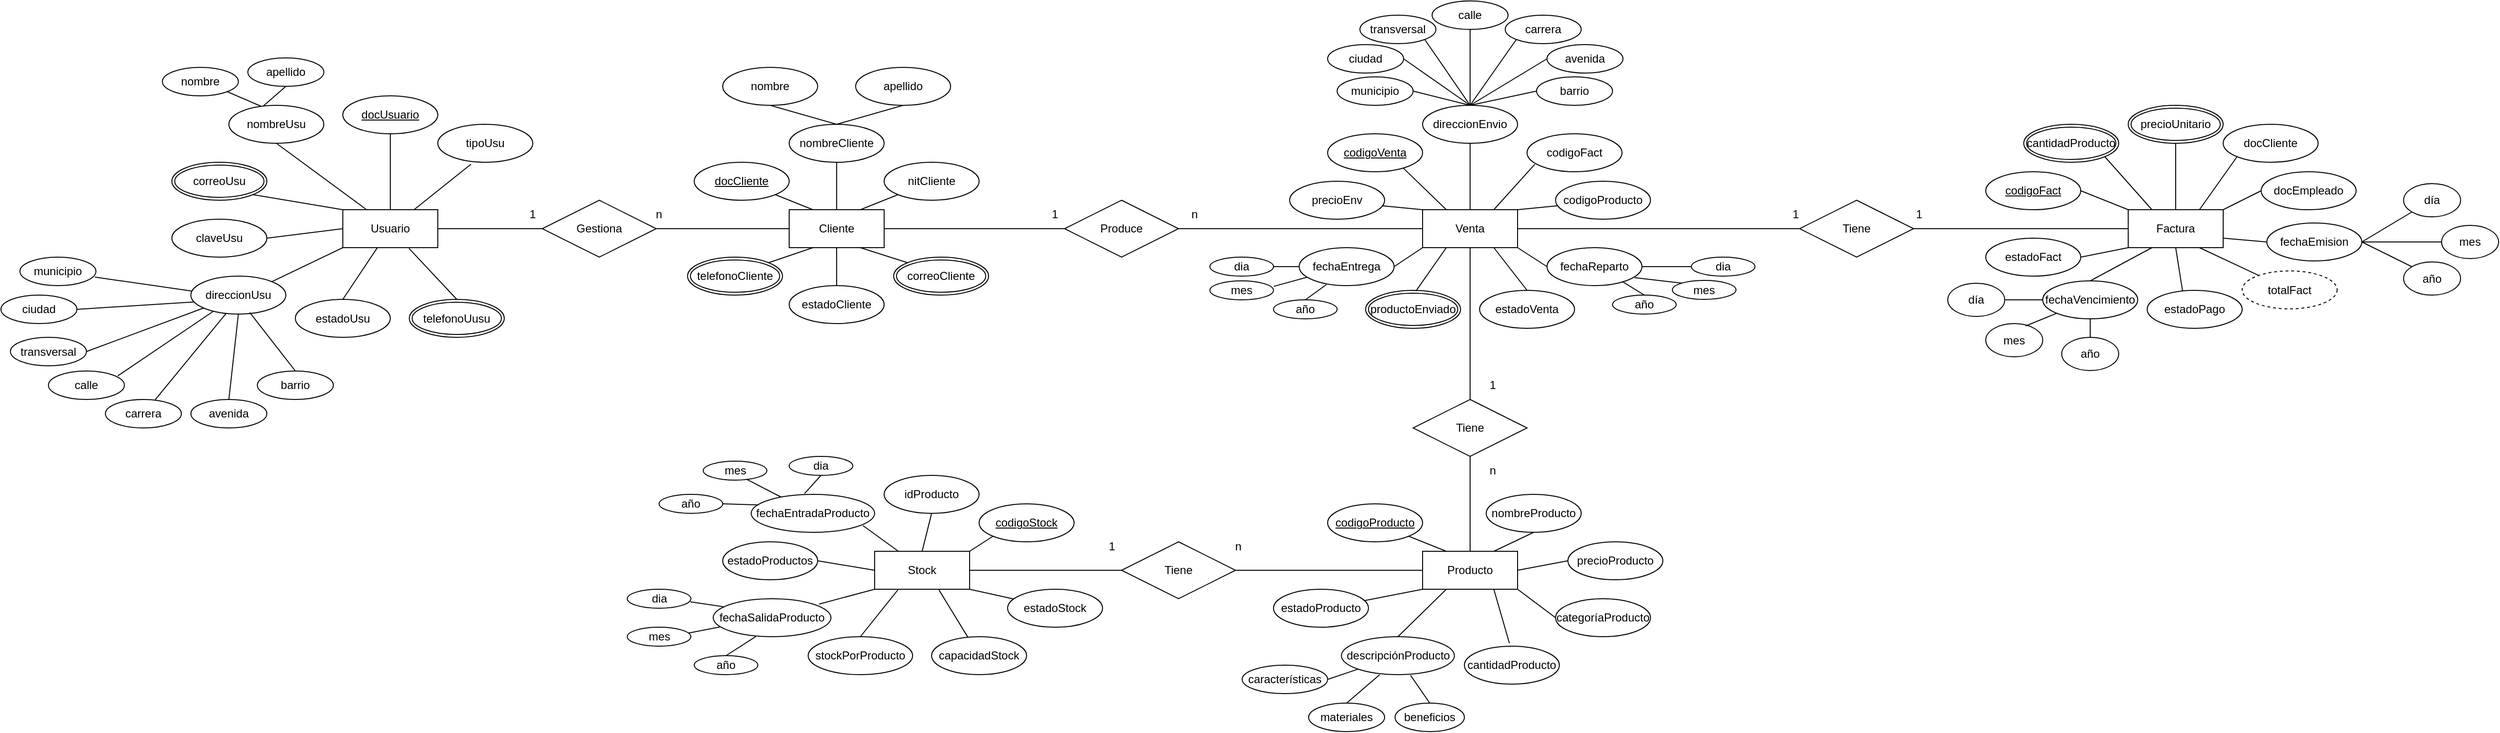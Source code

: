 <mxfile version="26.0.16">
  <diagram name="Página-1" id="yv7kR0RsbfXLY-fLeRmL">
    <mxGraphModel dx="4347" dy="1704" grid="1" gridSize="10" guides="1" tooltips="1" connect="1" arrows="1" fold="1" page="1" pageScale="1" pageWidth="827" pageHeight="1169" math="0" shadow="0">
      <root>
        <mxCell id="0" />
        <mxCell id="1" parent="0" />
        <mxCell id="9SuIKB5bnRrpBhtEHLMQ-1" value="Usuario" style="whiteSpace=wrap;html=1;align=center;" vertex="1" parent="1">
          <mxGeometry x="-1" y="440" width="100" height="40" as="geometry" />
        </mxCell>
        <mxCell id="9SuIKB5bnRrpBhtEHLMQ-2" value="Cliente" style="whiteSpace=wrap;html=1;align=center;" vertex="1" parent="1">
          <mxGeometry x="469" y="440" width="100" height="40" as="geometry" />
        </mxCell>
        <mxCell id="9SuIKB5bnRrpBhtEHLMQ-3" value="Venta" style="whiteSpace=wrap;html=1;align=center;" vertex="1" parent="1">
          <mxGeometry x="1136" y="440" width="100" height="40" as="geometry" />
        </mxCell>
        <mxCell id="9SuIKB5bnRrpBhtEHLMQ-4" value="Factura" style="whiteSpace=wrap;html=1;align=center;" vertex="1" parent="1">
          <mxGeometry x="1879" y="440" width="100" height="40" as="geometry" />
        </mxCell>
        <mxCell id="9SuIKB5bnRrpBhtEHLMQ-5" value="Producto" style="whiteSpace=wrap;html=1;align=center;" vertex="1" parent="1">
          <mxGeometry x="1136" y="800" width="100" height="40" as="geometry" />
        </mxCell>
        <mxCell id="9SuIKB5bnRrpBhtEHLMQ-6" value="Stock" style="whiteSpace=wrap;html=1;align=center;" vertex="1" parent="1">
          <mxGeometry x="559" y="800" width="100" height="40" as="geometry" />
        </mxCell>
        <mxCell id="9SuIKB5bnRrpBhtEHLMQ-7" value="" style="endArrow=none;html=1;rounded=0;exitX=1;exitY=0.5;exitDx=0;exitDy=0;entryX=0;entryY=0.5;entryDx=0;entryDy=0;" edge="1" parent="1" source="9SuIKB5bnRrpBhtEHLMQ-14" target="9SuIKB5bnRrpBhtEHLMQ-3">
          <mxGeometry relative="1" as="geometry">
            <mxPoint x="946" y="455" as="sourcePoint" />
            <mxPoint x="1006" y="425" as="targetPoint" />
          </mxGeometry>
        </mxCell>
        <mxCell id="9SuIKB5bnRrpBhtEHLMQ-8" value="" style="endArrow=none;html=1;rounded=0;exitX=1;exitY=0.5;exitDx=0;exitDy=0;entryX=0;entryY=0.5;entryDx=0;entryDy=0;" edge="1" parent="1" source="9SuIKB5bnRrpBhtEHLMQ-13" target="9SuIKB5bnRrpBhtEHLMQ-2">
          <mxGeometry relative="1" as="geometry">
            <mxPoint x="349" y="460" as="sourcePoint" />
            <mxPoint x="509" y="460" as="targetPoint" />
          </mxGeometry>
        </mxCell>
        <mxCell id="9SuIKB5bnRrpBhtEHLMQ-9" value="" style="endArrow=none;html=1;rounded=0;exitX=1;exitY=0.5;exitDx=0;exitDy=0;entryX=0;entryY=0.5;entryDx=0;entryDy=0;" edge="1" parent="1" source="9SuIKB5bnRrpBhtEHLMQ-16" target="9SuIKB5bnRrpBhtEHLMQ-4">
          <mxGeometry relative="1" as="geometry">
            <mxPoint x="1329" y="470" as="sourcePoint" />
            <mxPoint x="1609" y="470" as="targetPoint" />
          </mxGeometry>
        </mxCell>
        <mxCell id="9SuIKB5bnRrpBhtEHLMQ-11" value="" style="endArrow=none;html=1;rounded=0;exitX=1;exitY=0.5;exitDx=0;exitDy=0;entryX=0;entryY=0.5;entryDx=0;entryDy=0;" edge="1" parent="1" source="9SuIKB5bnRrpBhtEHLMQ-20" target="9SuIKB5bnRrpBhtEHLMQ-5">
          <mxGeometry relative="1" as="geometry">
            <mxPoint x="1049" y="490" as="sourcePoint" />
            <mxPoint x="1049" y="680" as="targetPoint" />
          </mxGeometry>
        </mxCell>
        <mxCell id="9SuIKB5bnRrpBhtEHLMQ-12" value="" style="endArrow=none;html=1;rounded=0;exitX=1;exitY=0.5;exitDx=0;exitDy=0;entryX=1;entryY=1;entryDx=0;entryDy=0;" edge="1" parent="1" source="9SuIKB5bnRrpBhtEHLMQ-1" target="9SuIKB5bnRrpBhtEHLMQ-100">
          <mxGeometry relative="1" as="geometry">
            <mxPoint x="39" y="460" as="sourcePoint" />
            <mxPoint x="209" y="460" as="targetPoint" />
          </mxGeometry>
        </mxCell>
        <mxCell id="9SuIKB5bnRrpBhtEHLMQ-13" value="Gestiona" style="shape=rhombus;perimeter=rhombusPerimeter;whiteSpace=wrap;html=1;align=center;" vertex="1" parent="1">
          <mxGeometry x="209" y="430" width="120" height="60" as="geometry" />
        </mxCell>
        <mxCell id="9SuIKB5bnRrpBhtEHLMQ-15" value="" style="endArrow=none;html=1;rounded=0;exitX=1;exitY=0.5;exitDx=0;exitDy=0;entryX=0;entryY=0.5;entryDx=0;entryDy=0;" edge="1" parent="1" source="9SuIKB5bnRrpBhtEHLMQ-2" target="9SuIKB5bnRrpBhtEHLMQ-14">
          <mxGeometry relative="1" as="geometry">
            <mxPoint x="569" y="460" as="sourcePoint" />
            <mxPoint x="639" y="460" as="targetPoint" />
          </mxGeometry>
        </mxCell>
        <mxCell id="9SuIKB5bnRrpBhtEHLMQ-14" value="Produce" style="shape=rhombus;perimeter=rhombusPerimeter;whiteSpace=wrap;html=1;align=center;" vertex="1" parent="1">
          <mxGeometry x="759" y="430" width="120" height="60" as="geometry" />
        </mxCell>
        <mxCell id="9SuIKB5bnRrpBhtEHLMQ-17" value="" style="endArrow=none;html=1;rounded=0;exitX=1;exitY=0.5;exitDx=0;exitDy=0;" edge="1" parent="1" source="9SuIKB5bnRrpBhtEHLMQ-3" target="9SuIKB5bnRrpBhtEHLMQ-16">
          <mxGeometry relative="1" as="geometry">
            <mxPoint x="1280" y="460" as="sourcePoint" />
            <mxPoint x="1426" y="460" as="targetPoint" />
          </mxGeometry>
        </mxCell>
        <mxCell id="9SuIKB5bnRrpBhtEHLMQ-16" value="Tiene" style="shape=rhombus;perimeter=rhombusPerimeter;whiteSpace=wrap;html=1;align=center;" vertex="1" parent="1">
          <mxGeometry x="1533" y="430" width="120" height="60" as="geometry" />
        </mxCell>
        <mxCell id="9SuIKB5bnRrpBhtEHLMQ-21" value="telefonoUusu" style="ellipse;shape=doubleEllipse;margin=3;whiteSpace=wrap;html=1;align=center;" vertex="1" parent="1">
          <mxGeometry x="69" y="534.5" width="100" height="40" as="geometry" />
        </mxCell>
        <mxCell id="9SuIKB5bnRrpBhtEHLMQ-22" value="estadoUsu" style="ellipse;whiteSpace=wrap;html=1;align=center;" vertex="1" parent="1">
          <mxGeometry x="-51" y="534.5" width="100" height="40" as="geometry" />
        </mxCell>
        <mxCell id="9SuIKB5bnRrpBhtEHLMQ-23" value="docUsuario" style="ellipse;whiteSpace=wrap;html=1;align=center;fontStyle=4;" vertex="1" parent="1">
          <mxGeometry x="-1" y="320" width="100" height="40" as="geometry" />
        </mxCell>
        <mxCell id="9SuIKB5bnRrpBhtEHLMQ-24" value="claveUsu" style="ellipse;whiteSpace=wrap;html=1;align=center;" vertex="1" parent="1">
          <mxGeometry x="-181" y="450" width="100" height="40" as="geometry" />
        </mxCell>
        <mxCell id="9SuIKB5bnRrpBhtEHLMQ-25" value="correoUsu" style="ellipse;shape=doubleEllipse;margin=3;whiteSpace=wrap;html=1;align=center;" vertex="1" parent="1">
          <mxGeometry x="-181" y="390" width="100" height="40" as="geometry" />
        </mxCell>
        <mxCell id="9SuIKB5bnRrpBhtEHLMQ-26" value="nombreUsu" style="ellipse;whiteSpace=wrap;html=1;align=center;" vertex="1" parent="1">
          <mxGeometry x="-121" y="330" width="100" height="40" as="geometry" />
        </mxCell>
        <mxCell id="9SuIKB5bnRrpBhtEHLMQ-27" value="direccionUsu" style="ellipse;whiteSpace=wrap;html=1;align=center;" vertex="1" parent="1">
          <mxGeometry x="-161" y="510" width="100" height="40" as="geometry" />
        </mxCell>
        <mxCell id="9SuIKB5bnRrpBhtEHLMQ-28" value="tipoUsu" style="ellipse;whiteSpace=wrap;html=1;align=center;" vertex="1" parent="1">
          <mxGeometry x="99" y="350" width="100" height="40" as="geometry" />
        </mxCell>
        <mxCell id="9SuIKB5bnRrpBhtEHLMQ-29" value="" style="endArrow=none;html=1;rounded=0;exitX=0.75;exitY=0;exitDx=0;exitDy=0;entryX=0.35;entryY=1.049;entryDx=0;entryDy=0;entryPerimeter=0;" edge="1" parent="1" source="9SuIKB5bnRrpBhtEHLMQ-1" target="9SuIKB5bnRrpBhtEHLMQ-28">
          <mxGeometry relative="1" as="geometry">
            <mxPoint x="69" y="410" as="sourcePoint" />
            <mxPoint x="229" y="410" as="targetPoint" />
          </mxGeometry>
        </mxCell>
        <mxCell id="9SuIKB5bnRrpBhtEHLMQ-31" value="" style="endArrow=none;html=1;rounded=0;exitX=0.5;exitY=0;exitDx=0;exitDy=0;entryX=0.5;entryY=1;entryDx=0;entryDy=0;" edge="1" parent="1" source="9SuIKB5bnRrpBhtEHLMQ-1" target="9SuIKB5bnRrpBhtEHLMQ-23">
          <mxGeometry relative="1" as="geometry">
            <mxPoint x="39" y="410" as="sourcePoint" />
            <mxPoint x="199" y="410" as="targetPoint" />
          </mxGeometry>
        </mxCell>
        <mxCell id="9SuIKB5bnRrpBhtEHLMQ-32" value="" style="endArrow=none;html=1;rounded=0;entryX=0.5;entryY=1;entryDx=0;entryDy=0;exitX=0.25;exitY=0;exitDx=0;exitDy=0;" edge="1" parent="1" source="9SuIKB5bnRrpBhtEHLMQ-1" target="9SuIKB5bnRrpBhtEHLMQ-26">
          <mxGeometry relative="1" as="geometry">
            <mxPoint x="49" y="440" as="sourcePoint" />
            <mxPoint x="159" y="410" as="targetPoint" />
          </mxGeometry>
        </mxCell>
        <mxCell id="9SuIKB5bnRrpBhtEHLMQ-33" value="" style="endArrow=none;html=1;rounded=0;entryX=0;entryY=0;entryDx=0;entryDy=0;exitX=1;exitY=1;exitDx=0;exitDy=0;" edge="1" parent="1" source="9SuIKB5bnRrpBhtEHLMQ-25" target="9SuIKB5bnRrpBhtEHLMQ-1">
          <mxGeometry relative="1" as="geometry">
            <mxPoint x="-171" y="470" as="sourcePoint" />
            <mxPoint x="-11" y="470" as="targetPoint" />
          </mxGeometry>
        </mxCell>
        <mxCell id="9SuIKB5bnRrpBhtEHLMQ-34" value="" style="endArrow=none;html=1;rounded=0;entryX=0;entryY=0.5;entryDx=0;entryDy=0;exitX=1;exitY=0.5;exitDx=0;exitDy=0;" edge="1" parent="1" source="9SuIKB5bnRrpBhtEHLMQ-24" target="9SuIKB5bnRrpBhtEHLMQ-1">
          <mxGeometry relative="1" as="geometry">
            <mxPoint x="-101" y="500" as="sourcePoint" />
            <mxPoint x="59" y="500" as="targetPoint" />
          </mxGeometry>
        </mxCell>
        <mxCell id="9SuIKB5bnRrpBhtEHLMQ-35" value="" style="endArrow=none;html=1;rounded=0;exitX=1;exitY=0;exitDx=0;exitDy=0;entryX=0;entryY=1;entryDx=0;entryDy=0;" edge="1" parent="1" source="9SuIKB5bnRrpBhtEHLMQ-27" target="9SuIKB5bnRrpBhtEHLMQ-1">
          <mxGeometry relative="1" as="geometry">
            <mxPoint x="-21" y="510" as="sourcePoint" />
            <mxPoint x="139" y="510" as="targetPoint" />
          </mxGeometry>
        </mxCell>
        <mxCell id="9SuIKB5bnRrpBhtEHLMQ-36" value="" style="endArrow=none;html=1;rounded=0;exitX=0.364;exitY=0.998;exitDx=0;exitDy=0;entryX=0.5;entryY=0;entryDx=0;entryDy=0;exitPerimeter=0;" edge="1" parent="1" source="9SuIKB5bnRrpBhtEHLMQ-1" target="9SuIKB5bnRrpBhtEHLMQ-22">
          <mxGeometry relative="1" as="geometry">
            <mxPoint x="59" y="500" as="sourcePoint" />
            <mxPoint x="219" y="500" as="targetPoint" />
          </mxGeometry>
        </mxCell>
        <mxCell id="9SuIKB5bnRrpBhtEHLMQ-37" value="" style="endArrow=none;html=1;rounded=0;exitX=0.697;exitY=1.02;exitDx=0;exitDy=0;entryX=0.5;entryY=0;entryDx=0;entryDy=0;exitPerimeter=0;" edge="1" parent="1" source="9SuIKB5bnRrpBhtEHLMQ-1" target="9SuIKB5bnRrpBhtEHLMQ-21">
          <mxGeometry relative="1" as="geometry">
            <mxPoint x="69" y="510" as="sourcePoint" />
            <mxPoint x="229" y="510" as="targetPoint" />
          </mxGeometry>
        </mxCell>
        <mxCell id="9SuIKB5bnRrpBhtEHLMQ-38" value="nombre" style="ellipse;whiteSpace=wrap;html=1;align=center;" vertex="1" parent="1">
          <mxGeometry x="-191" y="290" width="80" height="30" as="geometry" />
        </mxCell>
        <mxCell id="9SuIKB5bnRrpBhtEHLMQ-39" value="apellido" style="ellipse;whiteSpace=wrap;html=1;align=center;" vertex="1" parent="1">
          <mxGeometry x="-101" y="280" width="80" height="30" as="geometry" />
        </mxCell>
        <mxCell id="9SuIKB5bnRrpBhtEHLMQ-40" value="" style="endArrow=none;html=1;rounded=0;exitX=1;exitY=1;exitDx=0;exitDy=0;entryX=0.339;entryY=0.025;entryDx=0;entryDy=0;entryPerimeter=0;" edge="1" parent="1" source="9SuIKB5bnRrpBhtEHLMQ-38" target="9SuIKB5bnRrpBhtEHLMQ-26">
          <mxGeometry relative="1" as="geometry">
            <mxPoint x="-151" y="320" as="sourcePoint" />
            <mxPoint x="9" y="320" as="targetPoint" />
          </mxGeometry>
        </mxCell>
        <mxCell id="9SuIKB5bnRrpBhtEHLMQ-41" value="" style="endArrow=none;html=1;rounded=0;exitX=0.5;exitY=1;exitDx=0;exitDy=0;entryX=0.364;entryY=0.016;entryDx=0;entryDy=0;entryPerimeter=0;" edge="1" parent="1" source="9SuIKB5bnRrpBhtEHLMQ-39" target="9SuIKB5bnRrpBhtEHLMQ-26">
          <mxGeometry relative="1" as="geometry">
            <mxPoint x="-71" y="300" as="sourcePoint" />
            <mxPoint x="89" y="300" as="targetPoint" />
          </mxGeometry>
        </mxCell>
        <mxCell id="9SuIKB5bnRrpBhtEHLMQ-50" value="municipio" style="ellipse;whiteSpace=wrap;html=1;align=center;" vertex="1" parent="1">
          <mxGeometry x="-341" y="490" width="80" height="30" as="geometry" />
        </mxCell>
        <mxCell id="9SuIKB5bnRrpBhtEHLMQ-53" value="ciudad" style="ellipse;whiteSpace=wrap;html=1;align=center;" vertex="1" parent="1">
          <mxGeometry x="-361" y="530" width="80" height="30" as="geometry" />
        </mxCell>
        <mxCell id="9SuIKB5bnRrpBhtEHLMQ-58" value="transversal" style="ellipse;whiteSpace=wrap;html=1;align=center;" vertex="1" parent="1">
          <mxGeometry x="-351" y="574.5" width="80" height="30" as="geometry" />
        </mxCell>
        <mxCell id="9SuIKB5bnRrpBhtEHLMQ-59" value="calle" style="ellipse;whiteSpace=wrap;html=1;align=center;" vertex="1" parent="1">
          <mxGeometry x="-311" y="610" width="80" height="30" as="geometry" />
        </mxCell>
        <mxCell id="9SuIKB5bnRrpBhtEHLMQ-60" value="carrera" style="ellipse;whiteSpace=wrap;html=1;align=center;" vertex="1" parent="1">
          <mxGeometry x="-251" y="640" width="80" height="30" as="geometry" />
        </mxCell>
        <mxCell id="9SuIKB5bnRrpBhtEHLMQ-61" value="avenida" style="ellipse;whiteSpace=wrap;html=1;align=center;" vertex="1" parent="1">
          <mxGeometry x="-161" y="640" width="80" height="30" as="geometry" />
        </mxCell>
        <mxCell id="9SuIKB5bnRrpBhtEHLMQ-62" value="barrio" style="ellipse;whiteSpace=wrap;html=1;align=center;" vertex="1" parent="1">
          <mxGeometry x="-91" y="610" width="80" height="30" as="geometry" />
        </mxCell>
        <mxCell id="9SuIKB5bnRrpBhtEHLMQ-63" value="" style="endArrow=none;html=1;rounded=0;entryX=0.01;entryY=0.395;entryDx=0;entryDy=0;exitX=0.986;exitY=0.7;exitDx=0;exitDy=0;exitPerimeter=0;entryPerimeter=0;" edge="1" parent="1" source="9SuIKB5bnRrpBhtEHLMQ-50" target="9SuIKB5bnRrpBhtEHLMQ-27">
          <mxGeometry relative="1" as="geometry">
            <mxPoint x="-281" y="560" as="sourcePoint" />
            <mxPoint x="-121" y="560" as="targetPoint" />
          </mxGeometry>
        </mxCell>
        <mxCell id="9SuIKB5bnRrpBhtEHLMQ-65" value="" style="endArrow=none;html=1;rounded=0;entryX=0.029;entryY=0.682;entryDx=0;entryDy=0;exitX=1;exitY=0.5;exitDx=0;exitDy=0;entryPerimeter=0;" edge="1" parent="1" source="9SuIKB5bnRrpBhtEHLMQ-53" target="9SuIKB5bnRrpBhtEHLMQ-27">
          <mxGeometry relative="1" as="geometry">
            <mxPoint x="-252" y="521" as="sourcePoint" />
            <mxPoint x="-121" y="559" as="targetPoint" />
          </mxGeometry>
        </mxCell>
        <mxCell id="9SuIKB5bnRrpBhtEHLMQ-66" value="" style="endArrow=none;html=1;rounded=0;exitX=1;exitY=0.5;exitDx=0;exitDy=0;" edge="1" parent="1" source="9SuIKB5bnRrpBhtEHLMQ-58" target="9SuIKB5bnRrpBhtEHLMQ-27">
          <mxGeometry relative="1" as="geometry">
            <mxPoint x="-271" y="555" as="sourcePoint" />
            <mxPoint x="-141" y="560" as="targetPoint" />
          </mxGeometry>
        </mxCell>
        <mxCell id="9SuIKB5bnRrpBhtEHLMQ-67" value="" style="endArrow=none;html=1;rounded=0;exitX=0.913;exitY=0.17;exitDx=0;exitDy=0;exitPerimeter=0;entryX=0.236;entryY=0.928;entryDx=0;entryDy=0;entryPerimeter=0;" edge="1" parent="1" source="9SuIKB5bnRrpBhtEHLMQ-59" target="9SuIKB5bnRrpBhtEHLMQ-27">
          <mxGeometry relative="1" as="geometry">
            <mxPoint x="-221" y="610" as="sourcePoint" />
            <mxPoint x="-61" y="610" as="targetPoint" />
          </mxGeometry>
        </mxCell>
        <mxCell id="9SuIKB5bnRrpBhtEHLMQ-68" value="" style="endArrow=none;html=1;rounded=0;exitX=0.655;exitY=0.009;exitDx=0;exitDy=0;entryX=0.369;entryY=0.989;entryDx=0;entryDy=0;entryPerimeter=0;exitPerimeter=0;" edge="1" parent="1" source="9SuIKB5bnRrpBhtEHLMQ-60" target="9SuIKB5bnRrpBhtEHLMQ-27">
          <mxGeometry relative="1" as="geometry">
            <mxPoint x="-191" y="630" as="sourcePoint" />
            <mxPoint x="-31" y="630" as="targetPoint" />
          </mxGeometry>
        </mxCell>
        <mxCell id="9SuIKB5bnRrpBhtEHLMQ-69" value="" style="endArrow=none;html=1;rounded=0;exitX=0.5;exitY=0;exitDx=0;exitDy=0;entryX=0.5;entryY=1;entryDx=0;entryDy=0;" edge="1" parent="1" source="9SuIKB5bnRrpBhtEHLMQ-61" target="9SuIKB5bnRrpBhtEHLMQ-27">
          <mxGeometry relative="1" as="geometry">
            <mxPoint x="-121" y="630" as="sourcePoint" />
            <mxPoint x="-111" y="580" as="targetPoint" />
          </mxGeometry>
        </mxCell>
        <mxCell id="9SuIKB5bnRrpBhtEHLMQ-70" value="" style="endArrow=none;html=1;rounded=0;exitX=0.5;exitY=0;exitDx=0;exitDy=0;entryX=0.62;entryY=0.958;entryDx=0;entryDy=0;entryPerimeter=0;" edge="1" parent="1" source="9SuIKB5bnRrpBhtEHLMQ-62" target="9SuIKB5bnRrpBhtEHLMQ-27">
          <mxGeometry relative="1" as="geometry">
            <mxPoint x="-81" y="590" as="sourcePoint" />
            <mxPoint x="-111" y="550" as="targetPoint" />
          </mxGeometry>
        </mxCell>
        <mxCell id="9SuIKB5bnRrpBhtEHLMQ-73" value="nitCliente" style="ellipse;whiteSpace=wrap;html=1;align=center;" vertex="1" parent="1">
          <mxGeometry x="569" y="390" width="100" height="40" as="geometry" />
        </mxCell>
        <mxCell id="9SuIKB5bnRrpBhtEHLMQ-74" value="estadoCliente" style="ellipse;whiteSpace=wrap;html=1;align=center;" vertex="1" parent="1">
          <mxGeometry x="469" y="520" width="100" height="40" as="geometry" />
        </mxCell>
        <mxCell id="9SuIKB5bnRrpBhtEHLMQ-79" value="" style="endArrow=none;html=1;rounded=0;exitX=0.5;exitY=1;exitDx=0;exitDy=0;entryX=0.5;entryY=0;entryDx=0;entryDy=0;" edge="1" parent="1" source="9SuIKB5bnRrpBhtEHLMQ-18" target="9SuIKB5bnRrpBhtEHLMQ-5">
          <mxGeometry relative="1" as="geometry">
            <mxPoint x="1115" y="487.75" as="sourcePoint" />
            <mxPoint x="1275" y="487.75" as="targetPoint" />
          </mxGeometry>
        </mxCell>
        <mxCell id="9SuIKB5bnRrpBhtEHLMQ-80" value="" style="endArrow=none;html=1;rounded=0;exitX=0.5;exitY=1;exitDx=0;exitDy=0;entryX=0.5;entryY=0;entryDx=0;entryDy=0;" edge="1" parent="1" source="9SuIKB5bnRrpBhtEHLMQ-3" target="9SuIKB5bnRrpBhtEHLMQ-18">
          <mxGeometry relative="1" as="geometry">
            <mxPoint x="1163" y="480" as="sourcePoint" />
            <mxPoint x="1163" y="670" as="targetPoint" />
          </mxGeometry>
        </mxCell>
        <mxCell id="9SuIKB5bnRrpBhtEHLMQ-18" value="Tiene" style="shape=rhombus;perimeter=rhombusPerimeter;whiteSpace=wrap;html=1;align=center;" vertex="1" parent="1">
          <mxGeometry x="1126" y="640" width="120" height="60" as="geometry" />
        </mxCell>
        <mxCell id="9SuIKB5bnRrpBhtEHLMQ-82" value="" style="endArrow=none;html=1;rounded=0;exitX=1;exitY=0.5;exitDx=0;exitDy=0;entryX=0;entryY=0.5;entryDx=0;entryDy=0;" edge="1" parent="1" source="9SuIKB5bnRrpBhtEHLMQ-6" target="9SuIKB5bnRrpBhtEHLMQ-20">
          <mxGeometry relative="1" as="geometry">
            <mxPoint x="569" y="690" as="sourcePoint" />
            <mxPoint x="1113" y="690" as="targetPoint" />
          </mxGeometry>
        </mxCell>
        <mxCell id="9SuIKB5bnRrpBhtEHLMQ-20" value="Tiene" style="shape=rhombus;perimeter=rhombusPerimeter;whiteSpace=wrap;html=1;align=center;" vertex="1" parent="1">
          <mxGeometry x="819" y="790" width="120" height="60" as="geometry" />
        </mxCell>
        <mxCell id="9SuIKB5bnRrpBhtEHLMQ-84" value="telefonoCliente" style="ellipse;shape=doubleEllipse;margin=3;whiteSpace=wrap;html=1;align=center;" vertex="1" parent="1">
          <mxGeometry x="362" y="490" width="100" height="40" as="geometry" />
        </mxCell>
        <mxCell id="9SuIKB5bnRrpBhtEHLMQ-85" value="correoCliente" style="ellipse;shape=doubleEllipse;margin=3;whiteSpace=wrap;html=1;align=center;" vertex="1" parent="1">
          <mxGeometry x="579" y="490" width="100" height="40" as="geometry" />
        </mxCell>
        <mxCell id="9SuIKB5bnRrpBhtEHLMQ-86" value="" style="endArrow=none;html=1;rounded=0;exitX=1;exitY=0;exitDx=0;exitDy=0;entryX=0.25;entryY=1;entryDx=0;entryDy=0;" edge="1" parent="1" source="9SuIKB5bnRrpBhtEHLMQ-84" target="9SuIKB5bnRrpBhtEHLMQ-2">
          <mxGeometry relative="1" as="geometry">
            <mxPoint x="469" y="500" as="sourcePoint" />
            <mxPoint x="629" y="500" as="targetPoint" />
          </mxGeometry>
        </mxCell>
        <mxCell id="9SuIKB5bnRrpBhtEHLMQ-87" value="" style="endArrow=none;html=1;rounded=0;exitX=0.5;exitY=0;exitDx=0;exitDy=0;entryX=0.5;entryY=1;entryDx=0;entryDy=0;" edge="1" parent="1" source="9SuIKB5bnRrpBhtEHLMQ-74" target="9SuIKB5bnRrpBhtEHLMQ-2">
          <mxGeometry relative="1" as="geometry">
            <mxPoint x="509" y="510" as="sourcePoint" />
            <mxPoint x="669" y="510" as="targetPoint" />
          </mxGeometry>
        </mxCell>
        <mxCell id="9SuIKB5bnRrpBhtEHLMQ-88" value="" style="endArrow=none;html=1;rounded=0;exitX=0.75;exitY=1;exitDx=0;exitDy=0;entryX=0;entryY=0;entryDx=0;entryDy=0;" edge="1" parent="1" source="9SuIKB5bnRrpBhtEHLMQ-2" target="9SuIKB5bnRrpBhtEHLMQ-85">
          <mxGeometry relative="1" as="geometry">
            <mxPoint x="549" y="490" as="sourcePoint" />
            <mxPoint x="709" y="490" as="targetPoint" />
          </mxGeometry>
        </mxCell>
        <mxCell id="9SuIKB5bnRrpBhtEHLMQ-89" value="" style="endArrow=none;html=1;rounded=0;exitX=0.5;exitY=0;exitDx=0;exitDy=0;entryX=0.5;entryY=1;entryDx=0;entryDy=0;" edge="1" parent="1" source="9SuIKB5bnRrpBhtEHLMQ-2" target="9SuIKB5bnRrpBhtEHLMQ-93">
          <mxGeometry relative="1" as="geometry">
            <mxPoint x="519" y="410" as="sourcePoint" />
            <mxPoint x="519" y="390" as="targetPoint" />
          </mxGeometry>
        </mxCell>
        <mxCell id="9SuIKB5bnRrpBhtEHLMQ-90" value="" style="endArrow=none;html=1;rounded=0;exitX=0.25;exitY=0;exitDx=0;exitDy=0;entryX=1;entryY=1;entryDx=0;entryDy=0;" edge="1" parent="1" source="9SuIKB5bnRrpBhtEHLMQ-2" target="9SuIKB5bnRrpBhtEHLMQ-92">
          <mxGeometry relative="1" as="geometry">
            <mxPoint x="479" y="420" as="sourcePoint" />
            <mxPoint x="447.224" y="414.195" as="targetPoint" />
          </mxGeometry>
        </mxCell>
        <mxCell id="9SuIKB5bnRrpBhtEHLMQ-91" value="" style="endArrow=none;html=1;rounded=0;exitX=0.75;exitY=0;exitDx=0;exitDy=0;entryX=0;entryY=1;entryDx=0;entryDy=0;" edge="1" parent="1" source="9SuIKB5bnRrpBhtEHLMQ-2" target="9SuIKB5bnRrpBhtEHLMQ-73">
          <mxGeometry relative="1" as="geometry">
            <mxPoint x="549" y="420" as="sourcePoint" />
            <mxPoint x="709" y="420" as="targetPoint" />
          </mxGeometry>
        </mxCell>
        <mxCell id="9SuIKB5bnRrpBhtEHLMQ-92" value="docCliente" style="ellipse;whiteSpace=wrap;html=1;align=center;fontStyle=4;" vertex="1" parent="1">
          <mxGeometry x="369" y="390" width="100" height="40" as="geometry" />
        </mxCell>
        <mxCell id="9SuIKB5bnRrpBhtEHLMQ-93" value="nombreCliente" style="ellipse;whiteSpace=wrap;html=1;align=center;" vertex="1" parent="1">
          <mxGeometry x="469" y="350" width="100" height="40" as="geometry" />
        </mxCell>
        <mxCell id="9SuIKB5bnRrpBhtEHLMQ-95" value="nombre" style="ellipse;whiteSpace=wrap;html=1;align=center;" vertex="1" parent="1">
          <mxGeometry x="399" y="290" width="100" height="40" as="geometry" />
        </mxCell>
        <mxCell id="9SuIKB5bnRrpBhtEHLMQ-96" value="apellido" style="ellipse;whiteSpace=wrap;html=1;align=center;" vertex="1" parent="1">
          <mxGeometry x="539" y="290" width="100" height="40" as="geometry" />
        </mxCell>
        <mxCell id="9SuIKB5bnRrpBhtEHLMQ-97" value="" style="endArrow=none;html=1;rounded=0;exitX=0.5;exitY=0;exitDx=0;exitDy=0;entryX=0.5;entryY=1;entryDx=0;entryDy=0;" edge="1" parent="1" source="9SuIKB5bnRrpBhtEHLMQ-93" target="9SuIKB5bnRrpBhtEHLMQ-96">
          <mxGeometry relative="1" as="geometry">
            <mxPoint x="509" y="330" as="sourcePoint" />
            <mxPoint x="669" y="330" as="targetPoint" />
          </mxGeometry>
        </mxCell>
        <mxCell id="9SuIKB5bnRrpBhtEHLMQ-98" value="" style="endArrow=none;html=1;rounded=0;exitX=0.5;exitY=1;exitDx=0;exitDy=0;entryX=0.5;entryY=0;entryDx=0;entryDy=0;" edge="1" parent="1" source="9SuIKB5bnRrpBhtEHLMQ-95" target="9SuIKB5bnRrpBhtEHLMQ-93">
          <mxGeometry relative="1" as="geometry">
            <mxPoint x="449" y="330" as="sourcePoint" />
            <mxPoint x="609" y="330" as="targetPoint" />
          </mxGeometry>
        </mxCell>
        <mxCell id="9SuIKB5bnRrpBhtEHLMQ-100" value="1" style="text;html=1;align=center;verticalAlign=middle;whiteSpace=wrap;rounded=0;" vertex="1" parent="1">
          <mxGeometry x="169" y="430" width="60" height="30" as="geometry" />
        </mxCell>
        <mxCell id="9SuIKB5bnRrpBhtEHLMQ-101" value="n" style="text;html=1;align=center;verticalAlign=middle;whiteSpace=wrap;rounded=0;" vertex="1" parent="1">
          <mxGeometry x="302" y="430" width="60" height="30" as="geometry" />
        </mxCell>
        <mxCell id="9SuIKB5bnRrpBhtEHLMQ-102" value="1" style="text;html=1;align=center;verticalAlign=middle;whiteSpace=wrap;rounded=0;" vertex="1" parent="1">
          <mxGeometry x="719" y="430" width="60" height="30" as="geometry" />
        </mxCell>
        <mxCell id="9SuIKB5bnRrpBhtEHLMQ-103" value="n" style="text;html=1;align=center;verticalAlign=middle;whiteSpace=wrap;rounded=0;" vertex="1" parent="1">
          <mxGeometry x="866" y="430" width="60" height="30" as="geometry" />
        </mxCell>
        <mxCell id="9SuIKB5bnRrpBhtEHLMQ-104" value="precioEnv" style="ellipse;whiteSpace=wrap;html=1;align=center;" vertex="1" parent="1">
          <mxGeometry x="996" y="410" width="100" height="40" as="geometry" />
        </mxCell>
        <mxCell id="9SuIKB5bnRrpBhtEHLMQ-106" value="direccionEnvio" style="ellipse;whiteSpace=wrap;html=1;align=center;" vertex="1" parent="1">
          <mxGeometry x="1136" y="330" width="100" height="40" as="geometry" />
        </mxCell>
        <mxCell id="9SuIKB5bnRrpBhtEHLMQ-107" value="codigoFact" style="ellipse;whiteSpace=wrap;html=1;align=center;" vertex="1" parent="1">
          <mxGeometry x="1246" y="360" width="100" height="40" as="geometry" />
        </mxCell>
        <mxCell id="9SuIKB5bnRrpBhtEHLMQ-108" value="codigoProducto" style="ellipse;whiteSpace=wrap;html=1;align=center;" vertex="1" parent="1">
          <mxGeometry x="1276" y="410" width="100" height="40" as="geometry" />
        </mxCell>
        <mxCell id="9SuIKB5bnRrpBhtEHLMQ-109" value="fechaEntrega" style="ellipse;whiteSpace=wrap;html=1;align=center;" vertex="1" parent="1">
          <mxGeometry x="1006" y="480" width="100" height="40" as="geometry" />
        </mxCell>
        <mxCell id="9SuIKB5bnRrpBhtEHLMQ-110" value="fechaReparto" style="ellipse;whiteSpace=wrap;html=1;align=center;" vertex="1" parent="1">
          <mxGeometry x="1267" y="480" width="100" height="40" as="geometry" />
        </mxCell>
        <mxCell id="9SuIKB5bnRrpBhtEHLMQ-112" value="estadoVenta" style="ellipse;whiteSpace=wrap;html=1;align=center;" vertex="1" parent="1">
          <mxGeometry x="1196" y="525" width="100" height="40" as="geometry" />
        </mxCell>
        <mxCell id="9SuIKB5bnRrpBhtEHLMQ-113" value="codigoVenta" style="ellipse;whiteSpace=wrap;html=1;align=center;fontStyle=4;" vertex="1" parent="1">
          <mxGeometry x="1036" y="360" width="100" height="40" as="geometry" />
        </mxCell>
        <mxCell id="9SuIKB5bnRrpBhtEHLMQ-114" value="productoEnviado" style="ellipse;shape=doubleEllipse;margin=3;whiteSpace=wrap;html=1;align=center;" vertex="1" parent="1">
          <mxGeometry x="1076" y="525" width="100" height="40" as="geometry" />
        </mxCell>
        <mxCell id="9SuIKB5bnRrpBhtEHLMQ-115" value="" style="endArrow=none;html=1;rounded=0;exitX=0.5;exitY=0;exitDx=0;exitDy=0;entryX=0.5;entryY=1;entryDx=0;entryDy=0;" edge="1" parent="1" source="9SuIKB5bnRrpBhtEHLMQ-3" target="9SuIKB5bnRrpBhtEHLMQ-106">
          <mxGeometry relative="1" as="geometry">
            <mxPoint x="1186" y="420" as="sourcePoint" />
            <mxPoint x="1346" y="420" as="targetPoint" />
          </mxGeometry>
        </mxCell>
        <mxCell id="9SuIKB5bnRrpBhtEHLMQ-116" value="" style="endArrow=none;html=1;rounded=0;exitX=0.75;exitY=0;exitDx=0;exitDy=0;entryX=0.081;entryY=0.805;entryDx=0;entryDy=0;entryPerimeter=0;" edge="1" parent="1" source="9SuIKB5bnRrpBhtEHLMQ-3" target="9SuIKB5bnRrpBhtEHLMQ-107">
          <mxGeometry relative="1" as="geometry">
            <mxPoint x="1196" y="450" as="sourcePoint" />
            <mxPoint x="1196" y="380" as="targetPoint" />
          </mxGeometry>
        </mxCell>
        <mxCell id="9SuIKB5bnRrpBhtEHLMQ-117" value="" style="endArrow=none;html=1;rounded=0;exitX=1;exitY=0;exitDx=0;exitDy=0;entryX=0.018;entryY=0.648;entryDx=0;entryDy=0;entryPerimeter=0;" edge="1" parent="1" source="9SuIKB5bnRrpBhtEHLMQ-3" target="9SuIKB5bnRrpBhtEHLMQ-108">
          <mxGeometry relative="1" as="geometry">
            <mxPoint x="1226" y="430" as="sourcePoint" />
            <mxPoint x="1386" y="430" as="targetPoint" />
          </mxGeometry>
        </mxCell>
        <mxCell id="9SuIKB5bnRrpBhtEHLMQ-119" value="" style="endArrow=none;html=1;rounded=0;entryX=0;entryY=0;entryDx=0;entryDy=0;exitX=0.976;exitY=0.646;exitDx=0;exitDy=0;exitPerimeter=0;" edge="1" parent="1" source="9SuIKB5bnRrpBhtEHLMQ-104" target="9SuIKB5bnRrpBhtEHLMQ-3">
          <mxGeometry relative="1" as="geometry">
            <mxPoint x="1126" y="420" as="sourcePoint" />
            <mxPoint x="1286" y="420" as="targetPoint" />
          </mxGeometry>
        </mxCell>
        <mxCell id="9SuIKB5bnRrpBhtEHLMQ-120" value="" style="endArrow=none;html=1;rounded=0;exitX=0.797;exitY=0.905;exitDx=0;exitDy=0;exitPerimeter=0;entryX=0.25;entryY=0;entryDx=0;entryDy=0;" edge="1" parent="1" source="9SuIKB5bnRrpBhtEHLMQ-113" target="9SuIKB5bnRrpBhtEHLMQ-3">
          <mxGeometry relative="1" as="geometry">
            <mxPoint x="1126" y="400" as="sourcePoint" />
            <mxPoint x="1286" y="400" as="targetPoint" />
          </mxGeometry>
        </mxCell>
        <mxCell id="9SuIKB5bnRrpBhtEHLMQ-121" value="" style="endArrow=none;html=1;rounded=0;exitX=1;exitY=0.5;exitDx=0;exitDy=0;entryX=0;entryY=1;entryDx=0;entryDy=0;" edge="1" parent="1" source="9SuIKB5bnRrpBhtEHLMQ-109" target="9SuIKB5bnRrpBhtEHLMQ-3">
          <mxGeometry relative="1" as="geometry">
            <mxPoint x="1106" y="500" as="sourcePoint" />
            <mxPoint x="1266" y="500" as="targetPoint" />
          </mxGeometry>
        </mxCell>
        <mxCell id="9SuIKB5bnRrpBhtEHLMQ-122" value="" style="endArrow=none;html=1;rounded=0;exitX=0.529;exitY=0.021;exitDx=0;exitDy=0;exitPerimeter=0;entryX=0.25;entryY=1;entryDx=0;entryDy=0;" edge="1" parent="1" source="9SuIKB5bnRrpBhtEHLMQ-114" target="9SuIKB5bnRrpBhtEHLMQ-3">
          <mxGeometry relative="1" as="geometry">
            <mxPoint x="1126" y="500" as="sourcePoint" />
            <mxPoint x="1286" y="500" as="targetPoint" />
          </mxGeometry>
        </mxCell>
        <mxCell id="9SuIKB5bnRrpBhtEHLMQ-123" value="" style="endArrow=none;html=1;rounded=0;exitX=1;exitY=1;exitDx=0;exitDy=0;entryX=0;entryY=0.5;entryDx=0;entryDy=0;" edge="1" parent="1" source="9SuIKB5bnRrpBhtEHLMQ-3" target="9SuIKB5bnRrpBhtEHLMQ-110">
          <mxGeometry relative="1" as="geometry">
            <mxPoint x="1246" y="480" as="sourcePoint" />
            <mxPoint x="1406" y="480" as="targetPoint" />
          </mxGeometry>
        </mxCell>
        <mxCell id="9SuIKB5bnRrpBhtEHLMQ-124" value="" style="endArrow=none;html=1;rounded=0;exitX=0.75;exitY=1;exitDx=0;exitDy=0;entryX=0.5;entryY=0;entryDx=0;entryDy=0;" edge="1" parent="1" source="9SuIKB5bnRrpBhtEHLMQ-3" target="9SuIKB5bnRrpBhtEHLMQ-112">
          <mxGeometry relative="1" as="geometry">
            <mxPoint x="1216" y="490" as="sourcePoint" />
            <mxPoint x="1376" y="490" as="targetPoint" />
          </mxGeometry>
        </mxCell>
        <mxCell id="9SuIKB5bnRrpBhtEHLMQ-143" value="municipio" style="ellipse;whiteSpace=wrap;html=1;align=center;" vertex="1" parent="1">
          <mxGeometry x="1046" y="300" width="80" height="30" as="geometry" />
        </mxCell>
        <mxCell id="9SuIKB5bnRrpBhtEHLMQ-144" value="ciudad" style="ellipse;whiteSpace=wrap;html=1;align=center;" vertex="1" parent="1">
          <mxGeometry x="1036" y="266" width="80" height="30" as="geometry" />
        </mxCell>
        <mxCell id="9SuIKB5bnRrpBhtEHLMQ-145" value="transversal" style="ellipse;whiteSpace=wrap;html=1;align=center;" vertex="1" parent="1">
          <mxGeometry x="1070" y="235" width="80" height="30" as="geometry" />
        </mxCell>
        <mxCell id="9SuIKB5bnRrpBhtEHLMQ-146" value="calle" style="ellipse;whiteSpace=wrap;html=1;align=center;" vertex="1" parent="1">
          <mxGeometry x="1146" y="220" width="80" height="30" as="geometry" />
        </mxCell>
        <mxCell id="9SuIKB5bnRrpBhtEHLMQ-147" value="carrera" style="ellipse;whiteSpace=wrap;html=1;align=center;" vertex="1" parent="1">
          <mxGeometry x="1223" y="235" width="80" height="30" as="geometry" />
        </mxCell>
        <mxCell id="9SuIKB5bnRrpBhtEHLMQ-148" value="avenida" style="ellipse;whiteSpace=wrap;html=1;align=center;" vertex="1" parent="1">
          <mxGeometry x="1267" y="266" width="80" height="30" as="geometry" />
        </mxCell>
        <mxCell id="9SuIKB5bnRrpBhtEHLMQ-149" value="barrio" style="ellipse;whiteSpace=wrap;html=1;align=center;" vertex="1" parent="1">
          <mxGeometry x="1256" y="300" width="80" height="30" as="geometry" />
        </mxCell>
        <mxCell id="9SuIKB5bnRrpBhtEHLMQ-158" value="" style="endArrow=none;html=1;rounded=0;entryX=0.5;entryY=0;entryDx=0;entryDy=0;exitX=1;exitY=0.5;exitDx=0;exitDy=0;" edge="1" parent="1" source="9SuIKB5bnRrpBhtEHLMQ-143" target="9SuIKB5bnRrpBhtEHLMQ-106">
          <mxGeometry relative="1" as="geometry">
            <mxPoint x="1136" y="320" as="sourcePoint" />
            <mxPoint x="1296" y="320" as="targetPoint" />
          </mxGeometry>
        </mxCell>
        <mxCell id="9SuIKB5bnRrpBhtEHLMQ-159" value="" style="endArrow=none;html=1;rounded=0;entryX=0.5;entryY=0;entryDx=0;entryDy=0;exitX=1;exitY=0.5;exitDx=0;exitDy=0;" edge="1" parent="1" source="9SuIKB5bnRrpBhtEHLMQ-144" target="9SuIKB5bnRrpBhtEHLMQ-106">
          <mxGeometry relative="1" as="geometry">
            <mxPoint x="1136" y="335" as="sourcePoint" />
            <mxPoint x="1196" y="340" as="targetPoint" />
          </mxGeometry>
        </mxCell>
        <mxCell id="9SuIKB5bnRrpBhtEHLMQ-160" value="" style="endArrow=none;html=1;rounded=0;exitX=1;exitY=1;exitDx=0;exitDy=0;" edge="1" parent="1" source="9SuIKB5bnRrpBhtEHLMQ-145">
          <mxGeometry relative="1" as="geometry">
            <mxPoint x="1126" y="295" as="sourcePoint" />
            <mxPoint x="1186" y="330" as="targetPoint" />
          </mxGeometry>
        </mxCell>
        <mxCell id="9SuIKB5bnRrpBhtEHLMQ-161" value="" style="endArrow=none;html=1;rounded=0;entryX=0.5;entryY=0;entryDx=0;entryDy=0;exitX=0.5;exitY=1;exitDx=0;exitDy=0;" edge="1" parent="1" source="9SuIKB5bnRrpBhtEHLMQ-146" target="9SuIKB5bnRrpBhtEHLMQ-106">
          <mxGeometry relative="1" as="geometry">
            <mxPoint x="1136" y="305" as="sourcePoint" />
            <mxPoint x="1206" y="350" as="targetPoint" />
          </mxGeometry>
        </mxCell>
        <mxCell id="9SuIKB5bnRrpBhtEHLMQ-162" value="" style="endArrow=none;html=1;rounded=0;entryX=0.5;entryY=0;entryDx=0;entryDy=0;exitX=0;exitY=1;exitDx=0;exitDy=0;" edge="1" parent="1" source="9SuIKB5bnRrpBhtEHLMQ-147" target="9SuIKB5bnRrpBhtEHLMQ-106">
          <mxGeometry relative="1" as="geometry">
            <mxPoint x="1146" y="315" as="sourcePoint" />
            <mxPoint x="1216" y="360" as="targetPoint" />
          </mxGeometry>
        </mxCell>
        <mxCell id="9SuIKB5bnRrpBhtEHLMQ-163" value="" style="endArrow=none;html=1;rounded=0;entryX=0.5;entryY=0;entryDx=0;entryDy=0;exitX=0;exitY=0.5;exitDx=0;exitDy=0;" edge="1" parent="1" source="9SuIKB5bnRrpBhtEHLMQ-148" target="9SuIKB5bnRrpBhtEHLMQ-106">
          <mxGeometry relative="1" as="geometry">
            <mxPoint x="1156" y="325" as="sourcePoint" />
            <mxPoint x="1226" y="370" as="targetPoint" />
          </mxGeometry>
        </mxCell>
        <mxCell id="9SuIKB5bnRrpBhtEHLMQ-164" value="" style="endArrow=none;html=1;rounded=0;entryX=0.5;entryY=0;entryDx=0;entryDy=0;exitX=0;exitY=0.5;exitDx=0;exitDy=0;" edge="1" parent="1" source="9SuIKB5bnRrpBhtEHLMQ-149" target="9SuIKB5bnRrpBhtEHLMQ-106">
          <mxGeometry relative="1" as="geometry">
            <mxPoint x="1277" y="295" as="sourcePoint" />
            <mxPoint x="1196" y="340" as="targetPoint" />
          </mxGeometry>
        </mxCell>
        <mxCell id="9SuIKB5bnRrpBhtEHLMQ-165" value="dia" style="ellipse;whiteSpace=wrap;html=1;align=center;" vertex="1" parent="1">
          <mxGeometry x="912" y="490" width="67" height="20" as="geometry" />
        </mxCell>
        <mxCell id="9SuIKB5bnRrpBhtEHLMQ-168" value="mes" style="ellipse;whiteSpace=wrap;html=1;align=center;" vertex="1" parent="1">
          <mxGeometry x="912" y="515" width="67" height="20" as="geometry" />
        </mxCell>
        <mxCell id="9SuIKB5bnRrpBhtEHLMQ-169" value="año" style="ellipse;whiteSpace=wrap;html=1;align=center;" vertex="1" parent="1">
          <mxGeometry x="979" y="535" width="67" height="20" as="geometry" />
        </mxCell>
        <mxCell id="9SuIKB5bnRrpBhtEHLMQ-170" value="" style="endArrow=none;html=1;rounded=0;exitX=1;exitY=0.5;exitDx=0;exitDy=0;entryX=0;entryY=0.5;entryDx=0;entryDy=0;" edge="1" parent="1" source="9SuIKB5bnRrpBhtEHLMQ-165" target="9SuIKB5bnRrpBhtEHLMQ-109">
          <mxGeometry relative="1" as="geometry">
            <mxPoint x="986" y="510" as="sourcePoint" />
            <mxPoint x="1146" y="510" as="targetPoint" />
          </mxGeometry>
        </mxCell>
        <mxCell id="9SuIKB5bnRrpBhtEHLMQ-171" value="" style="endArrow=none;html=1;rounded=0;exitX=1.003;exitY=0.29;exitDx=0;exitDy=0;exitPerimeter=0;" edge="1" parent="1" source="9SuIKB5bnRrpBhtEHLMQ-168" target="9SuIKB5bnRrpBhtEHLMQ-109">
          <mxGeometry relative="1" as="geometry">
            <mxPoint x="966" y="520" as="sourcePoint" />
            <mxPoint x="1126" y="520" as="targetPoint" />
          </mxGeometry>
        </mxCell>
        <mxCell id="9SuIKB5bnRrpBhtEHLMQ-172" value="" style="endArrow=none;html=1;rounded=0;exitX=0.5;exitY=0;exitDx=0;exitDy=0;entryX=0.286;entryY=0.975;entryDx=0;entryDy=0;entryPerimeter=0;" edge="1" parent="1" source="9SuIKB5bnRrpBhtEHLMQ-169" target="9SuIKB5bnRrpBhtEHLMQ-109">
          <mxGeometry relative="1" as="geometry">
            <mxPoint x="1016" y="530" as="sourcePoint" />
            <mxPoint x="1176" y="530" as="targetPoint" />
          </mxGeometry>
        </mxCell>
        <mxCell id="9SuIKB5bnRrpBhtEHLMQ-173" value="dia" style="ellipse;whiteSpace=wrap;html=1;align=center;" vertex="1" parent="1">
          <mxGeometry x="1419" y="490" width="67" height="20" as="geometry" />
        </mxCell>
        <mxCell id="9SuIKB5bnRrpBhtEHLMQ-174" value="mes" style="ellipse;whiteSpace=wrap;html=1;align=center;" vertex="1" parent="1">
          <mxGeometry x="1399" y="514.5" width="67" height="20" as="geometry" />
        </mxCell>
        <mxCell id="9SuIKB5bnRrpBhtEHLMQ-175" value="año" style="ellipse;whiteSpace=wrap;html=1;align=center;" vertex="1" parent="1">
          <mxGeometry x="1336" y="530" width="67" height="20" as="geometry" />
        </mxCell>
        <mxCell id="9SuIKB5bnRrpBhtEHLMQ-179" value="" style="endArrow=none;html=1;rounded=0;exitX=0.5;exitY=0;exitDx=0;exitDy=0;entryX=0.793;entryY=0.892;entryDx=0;entryDy=0;entryPerimeter=0;" edge="1" parent="1" source="9SuIKB5bnRrpBhtEHLMQ-175" target="9SuIKB5bnRrpBhtEHLMQ-110">
          <mxGeometry relative="1" as="geometry">
            <mxPoint x="1346" y="530" as="sourcePoint" />
            <mxPoint x="1506" y="530" as="targetPoint" />
          </mxGeometry>
        </mxCell>
        <mxCell id="9SuIKB5bnRrpBhtEHLMQ-180" value="" style="endArrow=none;html=1;rounded=0;exitX=0.923;exitY=0.792;exitDx=0;exitDy=0;exitPerimeter=0;entryX=0;entryY=0;entryDx=0;entryDy=0;" edge="1" parent="1" source="9SuIKB5bnRrpBhtEHLMQ-110" target="9SuIKB5bnRrpBhtEHLMQ-174">
          <mxGeometry relative="1" as="geometry">
            <mxPoint x="1376" y="520" as="sourcePoint" />
            <mxPoint x="1536" y="520" as="targetPoint" />
          </mxGeometry>
        </mxCell>
        <mxCell id="9SuIKB5bnRrpBhtEHLMQ-181" value="" style="endArrow=none;html=1;rounded=0;exitX=1;exitY=0.5;exitDx=0;exitDy=0;entryX=0;entryY=0.5;entryDx=0;entryDy=0;" edge="1" parent="1" source="9SuIKB5bnRrpBhtEHLMQ-110" target="9SuIKB5bnRrpBhtEHLMQ-173">
          <mxGeometry relative="1" as="geometry">
            <mxPoint x="1396" y="500" as="sourcePoint" />
            <mxPoint x="1556" y="500" as="targetPoint" />
          </mxGeometry>
        </mxCell>
        <mxCell id="9SuIKB5bnRrpBhtEHLMQ-183" value="1" style="text;html=1;align=center;verticalAlign=middle;whiteSpace=wrap;rounded=0;" vertex="1" parent="1">
          <mxGeometry x="1499" y="430" width="60" height="30" as="geometry" />
        </mxCell>
        <mxCell id="9SuIKB5bnRrpBhtEHLMQ-184" value="1" style="text;html=1;align=center;verticalAlign=middle;whiteSpace=wrap;rounded=0;" vertex="1" parent="1">
          <mxGeometry x="1629" y="430" width="60" height="30" as="geometry" />
        </mxCell>
        <mxCell id="9SuIKB5bnRrpBhtEHLMQ-188" value="docCliente" style="ellipse;whiteSpace=wrap;html=1;align=center;" vertex="1" parent="1">
          <mxGeometry x="1979" y="350" width="100" height="40" as="geometry" />
        </mxCell>
        <mxCell id="9SuIKB5bnRrpBhtEHLMQ-189" value="docEmpleado" style="ellipse;whiteSpace=wrap;html=1;align=center;" vertex="1" parent="1">
          <mxGeometry x="2019" y="400" width="100" height="40" as="geometry" />
        </mxCell>
        <mxCell id="9SuIKB5bnRrpBhtEHLMQ-191" value="fechaEmision" style="ellipse;whiteSpace=wrap;html=1;align=center;" vertex="1" parent="1">
          <mxGeometry x="2025" y="454" width="100" height="40" as="geometry" />
        </mxCell>
        <mxCell id="9SuIKB5bnRrpBhtEHLMQ-192" value="estadoPago" style="ellipse;whiteSpace=wrap;html=1;align=center;" vertex="1" parent="1">
          <mxGeometry x="1899" y="525" width="100" height="40" as="geometry" />
        </mxCell>
        <mxCell id="9SuIKB5bnRrpBhtEHLMQ-193" value="fechaVencimiento" style="ellipse;whiteSpace=wrap;html=1;align=center;" vertex="1" parent="1">
          <mxGeometry x="1789" y="515" width="100" height="40" as="geometry" />
        </mxCell>
        <mxCell id="9SuIKB5bnRrpBhtEHLMQ-194" value="estadoFact" style="ellipse;whiteSpace=wrap;html=1;align=center;" vertex="1" parent="1">
          <mxGeometry x="1729" y="470" width="100" height="40" as="geometry" />
        </mxCell>
        <mxCell id="9SuIKB5bnRrpBhtEHLMQ-195" value="codigoFact" style="ellipse;whiteSpace=wrap;html=1;align=center;fontStyle=4;" vertex="1" parent="1">
          <mxGeometry x="1729" y="400" width="100" height="40" as="geometry" />
        </mxCell>
        <mxCell id="9SuIKB5bnRrpBhtEHLMQ-196" value="totalFact" style="ellipse;whiteSpace=wrap;html=1;align=center;dashed=1;" vertex="1" parent="1">
          <mxGeometry x="1999" y="504.5" width="100" height="40" as="geometry" />
        </mxCell>
        <mxCell id="9SuIKB5bnRrpBhtEHLMQ-197" value="cantidadProducto" style="ellipse;shape=doubleEllipse;margin=3;whiteSpace=wrap;html=1;align=center;" vertex="1" parent="1">
          <mxGeometry x="1769" y="350" width="100" height="40" as="geometry" />
        </mxCell>
        <mxCell id="9SuIKB5bnRrpBhtEHLMQ-198" value="precioUnitario" style="ellipse;shape=doubleEllipse;margin=3;whiteSpace=wrap;html=1;align=center;" vertex="1" parent="1">
          <mxGeometry x="1879" y="330" width="100" height="40" as="geometry" />
        </mxCell>
        <mxCell id="9SuIKB5bnRrpBhtEHLMQ-199" value="" style="endArrow=none;html=1;rounded=0;exitX=1;exitY=0.5;exitDx=0;exitDy=0;entryX=0;entryY=1;entryDx=0;entryDy=0;" edge="1" parent="1" source="9SuIKB5bnRrpBhtEHLMQ-191" target="9SuIKB5bnRrpBhtEHLMQ-200">
          <mxGeometry relative="1" as="geometry">
            <mxPoint x="2139" y="469.6" as="sourcePoint" />
            <mxPoint x="2299" y="469.6" as="targetPoint" />
          </mxGeometry>
        </mxCell>
        <mxCell id="9SuIKB5bnRrpBhtEHLMQ-200" value="día" style="ellipse;whiteSpace=wrap;html=1;align=center;" vertex="1" parent="1">
          <mxGeometry x="2169" y="412.5" width="60" height="35" as="geometry" />
        </mxCell>
        <mxCell id="9SuIKB5bnRrpBhtEHLMQ-201" value="mes" style="ellipse;whiteSpace=wrap;html=1;align=center;" vertex="1" parent="1">
          <mxGeometry x="2209" y="456.5" width="60" height="35" as="geometry" />
        </mxCell>
        <mxCell id="9SuIKB5bnRrpBhtEHLMQ-202" value="año" style="ellipse;whiteSpace=wrap;html=1;align=center;" vertex="1" parent="1">
          <mxGeometry x="2169" y="495" width="60" height="35" as="geometry" />
        </mxCell>
        <mxCell id="9SuIKB5bnRrpBhtEHLMQ-203" value="" style="endArrow=none;html=1;rounded=0;exitX=1;exitY=0.5;exitDx=0;exitDy=0;entryX=0;entryY=0.5;entryDx=0;entryDy=0;" edge="1" parent="1" source="9SuIKB5bnRrpBhtEHLMQ-191" target="9SuIKB5bnRrpBhtEHLMQ-201">
          <mxGeometry relative="1" as="geometry">
            <mxPoint x="2139" y="480" as="sourcePoint" />
            <mxPoint x="2299" y="480" as="targetPoint" />
          </mxGeometry>
        </mxCell>
        <mxCell id="9SuIKB5bnRrpBhtEHLMQ-204" value="" style="endArrow=none;html=1;rounded=0;exitX=1;exitY=0.5;exitDx=0;exitDy=0;entryX=0;entryY=0;entryDx=0;entryDy=0;" edge="1" parent="1" source="9SuIKB5bnRrpBhtEHLMQ-191" target="9SuIKB5bnRrpBhtEHLMQ-202">
          <mxGeometry relative="1" as="geometry">
            <mxPoint x="2139" y="490" as="sourcePoint" />
            <mxPoint x="2299" y="490" as="targetPoint" />
          </mxGeometry>
        </mxCell>
        <mxCell id="9SuIKB5bnRrpBhtEHLMQ-205" value="día" style="ellipse;whiteSpace=wrap;html=1;align=center;" vertex="1" parent="1">
          <mxGeometry x="1689" y="517.5" width="60" height="35" as="geometry" />
        </mxCell>
        <mxCell id="9SuIKB5bnRrpBhtEHLMQ-206" value="mes" style="ellipse;whiteSpace=wrap;html=1;align=center;" vertex="1" parent="1">
          <mxGeometry x="1729" y="560" width="60" height="35" as="geometry" />
        </mxCell>
        <mxCell id="9SuIKB5bnRrpBhtEHLMQ-207" value="año" style="ellipse;whiteSpace=wrap;html=1;align=center;" vertex="1" parent="1">
          <mxGeometry x="1809" y="574.5" width="60" height="35" as="geometry" />
        </mxCell>
        <mxCell id="9SuIKB5bnRrpBhtEHLMQ-208" value="" style="endArrow=none;html=1;rounded=0;exitX=1;exitY=0.5;exitDx=0;exitDy=0;entryX=0;entryY=0.5;entryDx=0;entryDy=0;" edge="1" parent="1" source="9SuIKB5bnRrpBhtEHLMQ-205" target="9SuIKB5bnRrpBhtEHLMQ-193">
          <mxGeometry relative="1" as="geometry">
            <mxPoint x="1779" y="550" as="sourcePoint" />
            <mxPoint x="1939" y="550" as="targetPoint" />
          </mxGeometry>
        </mxCell>
        <mxCell id="9SuIKB5bnRrpBhtEHLMQ-209" value="" style="endArrow=none;html=1;rounded=0;exitX=0.702;exitY=0.071;exitDx=0;exitDy=0;exitPerimeter=0;entryX=0;entryY=1;entryDx=0;entryDy=0;" edge="1" parent="1" source="9SuIKB5bnRrpBhtEHLMQ-206" target="9SuIKB5bnRrpBhtEHLMQ-193">
          <mxGeometry relative="1" as="geometry">
            <mxPoint x="1789" y="560" as="sourcePoint" />
            <mxPoint x="1949" y="560" as="targetPoint" />
          </mxGeometry>
        </mxCell>
        <mxCell id="9SuIKB5bnRrpBhtEHLMQ-210" value="" style="endArrow=none;html=1;rounded=0;exitX=0.5;exitY=1;exitDx=0;exitDy=0;entryX=0.5;entryY=0;entryDx=0;entryDy=0;" edge="1" parent="1" source="9SuIKB5bnRrpBhtEHLMQ-193" target="9SuIKB5bnRrpBhtEHLMQ-207">
          <mxGeometry relative="1" as="geometry">
            <mxPoint x="1809" y="560" as="sourcePoint" />
            <mxPoint x="1969" y="560" as="targetPoint" />
          </mxGeometry>
        </mxCell>
        <mxCell id="9SuIKB5bnRrpBhtEHLMQ-211" value="" style="endArrow=none;html=1;rounded=0;exitX=0.5;exitY=0;exitDx=0;exitDy=0;entryX=0.5;entryY=1;entryDx=0;entryDy=0;" edge="1" parent="1" source="9SuIKB5bnRrpBhtEHLMQ-4" target="9SuIKB5bnRrpBhtEHLMQ-198">
          <mxGeometry relative="1" as="geometry">
            <mxPoint x="1929" y="420" as="sourcePoint" />
            <mxPoint x="2089" y="420" as="targetPoint" />
          </mxGeometry>
        </mxCell>
        <mxCell id="9SuIKB5bnRrpBhtEHLMQ-212" value="" style="endArrow=none;html=1;rounded=0;exitX=0.75;exitY=0;exitDx=0;exitDy=0;entryX=0;entryY=1;entryDx=0;entryDy=0;" edge="1" parent="1" source="9SuIKB5bnRrpBhtEHLMQ-4" target="9SuIKB5bnRrpBhtEHLMQ-188">
          <mxGeometry relative="1" as="geometry">
            <mxPoint x="1959" y="440" as="sourcePoint" />
            <mxPoint x="1959" y="370" as="targetPoint" />
          </mxGeometry>
        </mxCell>
        <mxCell id="9SuIKB5bnRrpBhtEHLMQ-213" value="" style="endArrow=none;html=1;rounded=0;exitX=1;exitY=0;exitDx=0;exitDy=0;entryX=0;entryY=0.5;entryDx=0;entryDy=0;" edge="1" parent="1" source="9SuIKB5bnRrpBhtEHLMQ-4" target="9SuIKB5bnRrpBhtEHLMQ-189">
          <mxGeometry relative="1" as="geometry">
            <mxPoint x="1985" y="448" as="sourcePoint" />
            <mxPoint x="2025" y="392" as="targetPoint" />
          </mxGeometry>
        </mxCell>
        <mxCell id="9SuIKB5bnRrpBhtEHLMQ-214" value="" style="endArrow=none;html=1;rounded=0;exitX=1;exitY=1;exitDx=0;exitDy=0;entryX=0.25;entryY=0;entryDx=0;entryDy=0;" edge="1" parent="1" source="9SuIKB5bnRrpBhtEHLMQ-197" target="9SuIKB5bnRrpBhtEHLMQ-4">
          <mxGeometry relative="1" as="geometry">
            <mxPoint x="1869" y="400" as="sourcePoint" />
            <mxPoint x="2029" y="400" as="targetPoint" />
          </mxGeometry>
        </mxCell>
        <mxCell id="9SuIKB5bnRrpBhtEHLMQ-215" value="" style="endArrow=none;html=1;rounded=0;exitX=1;exitY=0.5;exitDx=0;exitDy=0;entryX=0;entryY=0;entryDx=0;entryDy=0;" edge="1" parent="1" source="9SuIKB5bnRrpBhtEHLMQ-195" target="9SuIKB5bnRrpBhtEHLMQ-4">
          <mxGeometry relative="1" as="geometry">
            <mxPoint x="1839" y="420" as="sourcePoint" />
            <mxPoint x="1999" y="420" as="targetPoint" />
          </mxGeometry>
        </mxCell>
        <mxCell id="9SuIKB5bnRrpBhtEHLMQ-216" value="" style="endArrow=none;html=1;rounded=0;exitX=1;exitY=0.5;exitDx=0;exitDy=0;entryX=0;entryY=1;entryDx=0;entryDy=0;" edge="1" parent="1" source="9SuIKB5bnRrpBhtEHLMQ-194" target="9SuIKB5bnRrpBhtEHLMQ-4">
          <mxGeometry relative="1" as="geometry">
            <mxPoint x="1849" y="490" as="sourcePoint" />
            <mxPoint x="2009" y="490" as="targetPoint" />
          </mxGeometry>
        </mxCell>
        <mxCell id="9SuIKB5bnRrpBhtEHLMQ-217" value="" style="endArrow=none;html=1;rounded=0;exitX=0.5;exitY=0;exitDx=0;exitDy=0;entryX=0.25;entryY=1;entryDx=0;entryDy=0;" edge="1" parent="1" source="9SuIKB5bnRrpBhtEHLMQ-193" target="9SuIKB5bnRrpBhtEHLMQ-4">
          <mxGeometry relative="1" as="geometry">
            <mxPoint x="1869" y="510" as="sourcePoint" />
            <mxPoint x="2029" y="510" as="targetPoint" />
          </mxGeometry>
        </mxCell>
        <mxCell id="9SuIKB5bnRrpBhtEHLMQ-218" value="" style="endArrow=none;html=1;rounded=0;entryX=0.5;entryY=1;entryDx=0;entryDy=0;exitX=0.372;exitY=0.011;exitDx=0;exitDy=0;exitPerimeter=0;" edge="1" parent="1" source="9SuIKB5bnRrpBhtEHLMQ-192" target="9SuIKB5bnRrpBhtEHLMQ-4">
          <mxGeometry relative="1" as="geometry">
            <mxPoint x="1939" y="520" as="sourcePoint" />
            <mxPoint x="2099" y="500" as="targetPoint" />
          </mxGeometry>
        </mxCell>
        <mxCell id="9SuIKB5bnRrpBhtEHLMQ-219" value="" style="endArrow=none;html=1;rounded=0;exitX=0.75;exitY=1;exitDx=0;exitDy=0;" edge="1" parent="1" source="9SuIKB5bnRrpBhtEHLMQ-4" target="9SuIKB5bnRrpBhtEHLMQ-196">
          <mxGeometry relative="1" as="geometry">
            <mxPoint x="1959" y="490" as="sourcePoint" />
            <mxPoint x="2119" y="490" as="targetPoint" />
          </mxGeometry>
        </mxCell>
        <mxCell id="9SuIKB5bnRrpBhtEHLMQ-220" value="" style="endArrow=none;html=1;rounded=0;exitX=1;exitY=0.75;exitDx=0;exitDy=0;entryX=0;entryY=0.5;entryDx=0;entryDy=0;" edge="1" parent="1" source="9SuIKB5bnRrpBhtEHLMQ-4" target="9SuIKB5bnRrpBhtEHLMQ-191">
          <mxGeometry relative="1" as="geometry">
            <mxPoint x="1989" y="460" as="sourcePoint" />
            <mxPoint x="2149" y="460" as="targetPoint" />
          </mxGeometry>
        </mxCell>
        <mxCell id="9SuIKB5bnRrpBhtEHLMQ-221" value="1" style="text;html=1;align=center;verticalAlign=middle;whiteSpace=wrap;rounded=0;" vertex="1" parent="1">
          <mxGeometry x="1180" y="609.5" width="60" height="30" as="geometry" />
        </mxCell>
        <mxCell id="9SuIKB5bnRrpBhtEHLMQ-222" value="n" style="text;html=1;align=center;verticalAlign=middle;whiteSpace=wrap;rounded=0;" vertex="1" parent="1">
          <mxGeometry x="1180" y="700" width="60" height="30" as="geometry" />
        </mxCell>
        <mxCell id="9SuIKB5bnRrpBhtEHLMQ-223" value="codigoProducto" style="ellipse;whiteSpace=wrap;html=1;align=center;fontStyle=4;" vertex="1" parent="1">
          <mxGeometry x="1036" y="750" width="100" height="40" as="geometry" />
        </mxCell>
        <mxCell id="9SuIKB5bnRrpBhtEHLMQ-224" value="estadoProducto" style="ellipse;whiteSpace=wrap;html=1;align=center;" vertex="1" parent="1">
          <mxGeometry x="979" y="840" width="100" height="40" as="geometry" />
        </mxCell>
        <mxCell id="9SuIKB5bnRrpBhtEHLMQ-225" value="descripciónProducto" style="ellipse;whiteSpace=wrap;html=1;align=center;" vertex="1" parent="1">
          <mxGeometry x="1050.5" y="890" width="119" height="40" as="geometry" />
        </mxCell>
        <mxCell id="9SuIKB5bnRrpBhtEHLMQ-226" value="cantidadProducto" style="ellipse;whiteSpace=wrap;html=1;align=center;" vertex="1" parent="1">
          <mxGeometry x="1180" y="900" width="100" height="40" as="geometry" />
        </mxCell>
        <mxCell id="9SuIKB5bnRrpBhtEHLMQ-227" value="categoríaProducto" style="ellipse;whiteSpace=wrap;html=1;align=center;" vertex="1" parent="1">
          <mxGeometry x="1276" y="850" width="100" height="40" as="geometry" />
        </mxCell>
        <mxCell id="9SuIKB5bnRrpBhtEHLMQ-228" value="precioProducto" style="ellipse;whiteSpace=wrap;html=1;align=center;" vertex="1" parent="1">
          <mxGeometry x="1289" y="790" width="100" height="40" as="geometry" />
        </mxCell>
        <mxCell id="9SuIKB5bnRrpBhtEHLMQ-229" value="nombreProducto" style="ellipse;whiteSpace=wrap;html=1;align=center;" vertex="1" parent="1">
          <mxGeometry x="1203" y="740" width="100" height="40" as="geometry" />
        </mxCell>
        <mxCell id="9SuIKB5bnRrpBhtEHLMQ-231" value="" style="endArrow=none;html=1;rounded=0;exitX=0.25;exitY=0;exitDx=0;exitDy=0;entryX=1;entryY=1;entryDx=0;entryDy=0;" edge="1" parent="1" source="9SuIKB5bnRrpBhtEHLMQ-5" target="9SuIKB5bnRrpBhtEHLMQ-223">
          <mxGeometry relative="1" as="geometry">
            <mxPoint x="1149" y="780" as="sourcePoint" />
            <mxPoint x="1309" y="780" as="targetPoint" />
          </mxGeometry>
        </mxCell>
        <mxCell id="9SuIKB5bnRrpBhtEHLMQ-232" value="" style="endArrow=none;html=1;rounded=0;exitX=0.75;exitY=0;exitDx=0;exitDy=0;entryX=0.5;entryY=1;entryDx=0;entryDy=0;" edge="1" parent="1" source="9SuIKB5bnRrpBhtEHLMQ-5" target="9SuIKB5bnRrpBhtEHLMQ-229">
          <mxGeometry relative="1" as="geometry">
            <mxPoint x="1209" y="790" as="sourcePoint" />
            <mxPoint x="1369" y="790" as="targetPoint" />
          </mxGeometry>
        </mxCell>
        <mxCell id="9SuIKB5bnRrpBhtEHLMQ-233" value="caracte&lt;span style=&quot;color: rgba(0, 0, 0, 0); font-family: monospace; font-size: 0px; text-align: start; text-wrap-mode: nowrap;&quot;&gt;%3CmxGraphModel%3E%3Croot%3E%3CmxCell%20id%3D%220%22%2F%3E%3CmxCell%20id%3D%221%22%20parent%3D%220%22%2F%3E%3CmxCell%20id%3D%222%22%20value%3D%221%22%20style%3D%22text%3Bhtml%3D1%3Balign%3Dcenter%3BverticalAlign%3Dmiddle%3BwhiteSpace%3Dwrap%3Brounded%3D0%3B%22%20vertex%3D%221%22%20parent%3D%221%22%3E%3CmxGeometry%20x%3D%221500%22%20y%3D%22430%22%20width%3D%2260%22%20height%3D%2230%22%20as%3D%22geometry%22%2F%3E%3C%2FmxCell%3E%3C%2Froot%3E%3C%2FmxGraphModel%3E&lt;/span&gt;rísticas" style="ellipse;whiteSpace=wrap;html=1;align=center;" vertex="1" parent="1">
          <mxGeometry x="946" y="920" width="90" height="30" as="geometry" />
        </mxCell>
        <mxCell id="9SuIKB5bnRrpBhtEHLMQ-234" value="materiales" style="ellipse;whiteSpace=wrap;html=1;align=center;" vertex="1" parent="1">
          <mxGeometry x="1016" y="960" width="80" height="30" as="geometry" />
        </mxCell>
        <mxCell id="9SuIKB5bnRrpBhtEHLMQ-235" value="beneficios" style="ellipse;whiteSpace=wrap;html=1;align=center;" vertex="1" parent="1">
          <mxGeometry x="1107" y="960" width="73" height="30" as="geometry" />
        </mxCell>
        <mxCell id="9SuIKB5bnRrpBhtEHLMQ-236" value="" style="endArrow=none;html=1;rounded=0;exitX=1;exitY=0.5;exitDx=0;exitDy=0;" edge="1" parent="1" source="9SuIKB5bnRrpBhtEHLMQ-233" target="9SuIKB5bnRrpBhtEHLMQ-225">
          <mxGeometry relative="1" as="geometry">
            <mxPoint x="1059" y="940" as="sourcePoint" />
            <mxPoint x="1219" y="940" as="targetPoint" />
          </mxGeometry>
        </mxCell>
        <mxCell id="9SuIKB5bnRrpBhtEHLMQ-237" value="" style="endArrow=none;html=1;rounded=0;exitX=0.5;exitY=0;exitDx=0;exitDy=0;entryX=0.338;entryY=1.004;entryDx=0;entryDy=0;entryPerimeter=0;" edge="1" parent="1" source="9SuIKB5bnRrpBhtEHLMQ-234" target="9SuIKB5bnRrpBhtEHLMQ-225">
          <mxGeometry relative="1" as="geometry">
            <mxPoint x="1059" y="950" as="sourcePoint" />
            <mxPoint x="1219" y="950" as="targetPoint" />
          </mxGeometry>
        </mxCell>
        <mxCell id="9SuIKB5bnRrpBhtEHLMQ-238" value="" style="endArrow=none;html=1;rounded=0;exitX=0.5;exitY=0;exitDx=0;exitDy=0;entryX=0.612;entryY=1.018;entryDx=0;entryDy=0;entryPerimeter=0;" edge="1" parent="1" source="9SuIKB5bnRrpBhtEHLMQ-235" target="9SuIKB5bnRrpBhtEHLMQ-225">
          <mxGeometry relative="1" as="geometry">
            <mxPoint x="1149" y="950" as="sourcePoint" />
            <mxPoint x="1309" y="950" as="targetPoint" />
          </mxGeometry>
        </mxCell>
        <mxCell id="9SuIKB5bnRrpBhtEHLMQ-239" value="" style="endArrow=none;html=1;rounded=0;exitX=0.951;exitY=0.303;exitDx=0;exitDy=0;entryX=0;entryY=1;entryDx=0;entryDy=0;exitPerimeter=0;" edge="1" parent="1" source="9SuIKB5bnRrpBhtEHLMQ-224" target="9SuIKB5bnRrpBhtEHLMQ-5">
          <mxGeometry relative="1" as="geometry">
            <mxPoint x="1129" y="860" as="sourcePoint" />
            <mxPoint x="1289" y="860" as="targetPoint" />
          </mxGeometry>
        </mxCell>
        <mxCell id="9SuIKB5bnRrpBhtEHLMQ-240" value="" style="endArrow=none;html=1;rounded=0;exitX=0.5;exitY=0;exitDx=0;exitDy=0;entryX=0.25;entryY=1;entryDx=0;entryDy=0;" edge="1" parent="1" source="9SuIKB5bnRrpBhtEHLMQ-225" target="9SuIKB5bnRrpBhtEHLMQ-5">
          <mxGeometry relative="1" as="geometry">
            <mxPoint x="1129" y="870" as="sourcePoint" />
            <mxPoint x="1289" y="870" as="targetPoint" />
          </mxGeometry>
        </mxCell>
        <mxCell id="9SuIKB5bnRrpBhtEHLMQ-241" value="" style="endArrow=none;html=1;rounded=0;exitX=0.75;exitY=1;exitDx=0;exitDy=0;entryX=0.474;entryY=-0.078;entryDx=0;entryDy=0;entryPerimeter=0;" edge="1" parent="1" source="9SuIKB5bnRrpBhtEHLMQ-5" target="9SuIKB5bnRrpBhtEHLMQ-226">
          <mxGeometry relative="1" as="geometry">
            <mxPoint x="1199" y="860" as="sourcePoint" />
            <mxPoint x="1359" y="860" as="targetPoint" />
          </mxGeometry>
        </mxCell>
        <mxCell id="9SuIKB5bnRrpBhtEHLMQ-242" value="" style="endArrow=none;html=1;rounded=0;exitX=1;exitY=1;exitDx=0;exitDy=0;entryX=0;entryY=0.5;entryDx=0;entryDy=0;" edge="1" parent="1" source="9SuIKB5bnRrpBhtEHLMQ-5" target="9SuIKB5bnRrpBhtEHLMQ-227">
          <mxGeometry relative="1" as="geometry">
            <mxPoint x="1239" y="840" as="sourcePoint" />
            <mxPoint x="1399" y="840" as="targetPoint" />
          </mxGeometry>
        </mxCell>
        <mxCell id="9SuIKB5bnRrpBhtEHLMQ-243" value="" style="endArrow=none;html=1;rounded=0;exitX=1;exitY=0.5;exitDx=0;exitDy=0;entryX=0;entryY=0.5;entryDx=0;entryDy=0;" edge="1" parent="1" source="9SuIKB5bnRrpBhtEHLMQ-5" target="9SuIKB5bnRrpBhtEHLMQ-228">
          <mxGeometry relative="1" as="geometry">
            <mxPoint x="1259" y="820" as="sourcePoint" />
            <mxPoint x="1419" y="820" as="targetPoint" />
          </mxGeometry>
        </mxCell>
        <mxCell id="9SuIKB5bnRrpBhtEHLMQ-244" value="1" style="text;html=1;align=center;verticalAlign=middle;whiteSpace=wrap;rounded=0;" vertex="1" parent="1">
          <mxGeometry x="779" y="780" width="60" height="30" as="geometry" />
        </mxCell>
        <mxCell id="9SuIKB5bnRrpBhtEHLMQ-245" value="n" style="text;html=1;align=center;verticalAlign=middle;whiteSpace=wrap;rounded=0;" vertex="1" parent="1">
          <mxGeometry x="912" y="780" width="60" height="30" as="geometry" />
        </mxCell>
        <mxCell id="9SuIKB5bnRrpBhtEHLMQ-246" value="codigoStock" style="ellipse;whiteSpace=wrap;html=1;align=center;fontStyle=4;" vertex="1" parent="1">
          <mxGeometry x="669" y="750" width="100" height="40" as="geometry" />
        </mxCell>
        <mxCell id="9SuIKB5bnRrpBhtEHLMQ-247" value="idProducto" style="ellipse;whiteSpace=wrap;html=1;align=center;" vertex="1" parent="1">
          <mxGeometry x="569" y="720" width="100" height="40" as="geometry" />
        </mxCell>
        <mxCell id="9SuIKB5bnRrpBhtEHLMQ-248" value="fechaEntradaProducto" style="ellipse;whiteSpace=wrap;html=1;align=center;" vertex="1" parent="1">
          <mxGeometry x="429" y="740" width="130" height="40" as="geometry" />
        </mxCell>
        <mxCell id="9SuIKB5bnRrpBhtEHLMQ-249" value="estadoProductos" style="ellipse;whiteSpace=wrap;html=1;align=center;" vertex="1" parent="1">
          <mxGeometry x="399" y="790" width="100" height="40" as="geometry" />
        </mxCell>
        <mxCell id="9SuIKB5bnRrpBhtEHLMQ-250" value="fechaSalidaProducto" style="ellipse;whiteSpace=wrap;html=1;align=center;" vertex="1" parent="1">
          <mxGeometry x="389" y="850" width="124" height="40" as="geometry" />
        </mxCell>
        <mxCell id="9SuIKB5bnRrpBhtEHLMQ-251" value="stockPorProducto" style="ellipse;whiteSpace=wrap;html=1;align=center;" vertex="1" parent="1">
          <mxGeometry x="489" y="890" width="110" height="40" as="geometry" />
        </mxCell>
        <mxCell id="9SuIKB5bnRrpBhtEHLMQ-252" value="capacidadStock" style="ellipse;whiteSpace=wrap;html=1;align=center;" vertex="1" parent="1">
          <mxGeometry x="619" y="890" width="100" height="40" as="geometry" />
        </mxCell>
        <mxCell id="9SuIKB5bnRrpBhtEHLMQ-253" value="estadoStock" style="ellipse;whiteSpace=wrap;html=1;align=center;" vertex="1" parent="1">
          <mxGeometry x="699" y="840" width="100" height="40" as="geometry" />
        </mxCell>
        <mxCell id="9SuIKB5bnRrpBhtEHLMQ-255" value="" style="endArrow=none;html=1;rounded=0;exitX=1;exitY=0;exitDx=0;exitDy=0;entryX=0;entryY=1;entryDx=0;entryDy=0;" edge="1" parent="1" source="9SuIKB5bnRrpBhtEHLMQ-6" target="9SuIKB5bnRrpBhtEHLMQ-246">
          <mxGeometry relative="1" as="geometry">
            <mxPoint x="669" y="800" as="sourcePoint" />
            <mxPoint x="829" y="800" as="targetPoint" />
          </mxGeometry>
        </mxCell>
        <mxCell id="9SuIKB5bnRrpBhtEHLMQ-256" value="" style="endArrow=none;html=1;rounded=0;exitX=0.5;exitY=0;exitDx=0;exitDy=0;entryX=0.5;entryY=1;entryDx=0;entryDy=0;" edge="1" parent="1" source="9SuIKB5bnRrpBhtEHLMQ-6" target="9SuIKB5bnRrpBhtEHLMQ-247">
          <mxGeometry relative="1" as="geometry">
            <mxPoint x="609" y="780" as="sourcePoint" />
            <mxPoint x="769" y="780" as="targetPoint" />
          </mxGeometry>
        </mxCell>
        <mxCell id="9SuIKB5bnRrpBhtEHLMQ-257" value="" style="endArrow=none;html=1;rounded=0;exitX=0.905;exitY=0.822;exitDx=0;exitDy=0;exitPerimeter=0;entryX=0.25;entryY=0;entryDx=0;entryDy=0;" edge="1" parent="1" source="9SuIKB5bnRrpBhtEHLMQ-248" target="9SuIKB5bnRrpBhtEHLMQ-6">
          <mxGeometry relative="1" as="geometry">
            <mxPoint x="539" y="780" as="sourcePoint" />
            <mxPoint x="699" y="780" as="targetPoint" />
          </mxGeometry>
        </mxCell>
        <mxCell id="9SuIKB5bnRrpBhtEHLMQ-258" value="" style="endArrow=none;html=1;rounded=0;exitX=1;exitY=0.5;exitDx=0;exitDy=0;entryX=0;entryY=0.5;entryDx=0;entryDy=0;" edge="1" parent="1" source="9SuIKB5bnRrpBhtEHLMQ-249" target="9SuIKB5bnRrpBhtEHLMQ-6">
          <mxGeometry relative="1" as="geometry">
            <mxPoint x="509" y="810" as="sourcePoint" />
            <mxPoint x="669" y="810" as="targetPoint" />
          </mxGeometry>
        </mxCell>
        <mxCell id="9SuIKB5bnRrpBhtEHLMQ-259" value="" style="endArrow=none;html=1;rounded=0;exitX=0.899;exitY=0.141;exitDx=0;exitDy=0;exitPerimeter=0;entryX=0;entryY=1;entryDx=0;entryDy=0;" edge="1" parent="1" source="9SuIKB5bnRrpBhtEHLMQ-250" target="9SuIKB5bnRrpBhtEHLMQ-6">
          <mxGeometry relative="1" as="geometry">
            <mxPoint x="519" y="850" as="sourcePoint" />
            <mxPoint x="679" y="850" as="targetPoint" />
          </mxGeometry>
        </mxCell>
        <mxCell id="9SuIKB5bnRrpBhtEHLMQ-260" value="" style="endArrow=none;html=1;rounded=0;exitX=0.5;exitY=0;exitDx=0;exitDy=0;entryX=0.25;entryY=1;entryDx=0;entryDy=0;" edge="1" parent="1" source="9SuIKB5bnRrpBhtEHLMQ-251" target="9SuIKB5bnRrpBhtEHLMQ-6">
          <mxGeometry relative="1" as="geometry">
            <mxPoint x="559" y="870" as="sourcePoint" />
            <mxPoint x="719" y="870" as="targetPoint" />
          </mxGeometry>
        </mxCell>
        <mxCell id="9SuIKB5bnRrpBhtEHLMQ-261" value="" style="endArrow=none;html=1;rounded=0;exitX=0.677;exitY=1.017;exitDx=0;exitDy=0;exitPerimeter=0;" edge="1" parent="1" source="9SuIKB5bnRrpBhtEHLMQ-6" target="9SuIKB5bnRrpBhtEHLMQ-252">
          <mxGeometry relative="1" as="geometry">
            <mxPoint x="619" y="870" as="sourcePoint" />
            <mxPoint x="779" y="870" as="targetPoint" />
          </mxGeometry>
        </mxCell>
        <mxCell id="9SuIKB5bnRrpBhtEHLMQ-262" value="" style="endArrow=none;html=1;rounded=0;exitX=1;exitY=1;exitDx=0;exitDy=0;" edge="1" parent="1" source="9SuIKB5bnRrpBhtEHLMQ-6" target="9SuIKB5bnRrpBhtEHLMQ-253">
          <mxGeometry relative="1" as="geometry">
            <mxPoint x="659" y="849.31" as="sourcePoint" />
            <mxPoint x="819" y="849.31" as="targetPoint" />
          </mxGeometry>
        </mxCell>
        <mxCell id="9SuIKB5bnRrpBhtEHLMQ-264" value="dia" style="ellipse;whiteSpace=wrap;html=1;align=center;" vertex="1" parent="1">
          <mxGeometry x="469" y="700" width="67" height="20" as="geometry" />
        </mxCell>
        <mxCell id="9SuIKB5bnRrpBhtEHLMQ-265" value="mes" style="ellipse;whiteSpace=wrap;html=1;align=center;" vertex="1" parent="1">
          <mxGeometry x="378.5" y="705" width="67" height="20" as="geometry" />
        </mxCell>
        <mxCell id="9SuIKB5bnRrpBhtEHLMQ-266" value="año" style="ellipse;whiteSpace=wrap;html=1;align=center;" vertex="1" parent="1">
          <mxGeometry x="332" y="740" width="67" height="20" as="geometry" />
        </mxCell>
        <mxCell id="9SuIKB5bnRrpBhtEHLMQ-268" value="dia" style="ellipse;whiteSpace=wrap;html=1;align=center;" vertex="1" parent="1">
          <mxGeometry x="298.5" y="840" width="67" height="20" as="geometry" />
        </mxCell>
        <mxCell id="9SuIKB5bnRrpBhtEHLMQ-269" value="mes" style="ellipse;whiteSpace=wrap;html=1;align=center;" vertex="1" parent="1">
          <mxGeometry x="298.5" y="880" width="67" height="20" as="geometry" />
        </mxCell>
        <mxCell id="9SuIKB5bnRrpBhtEHLMQ-271" value="año" style="ellipse;whiteSpace=wrap;html=1;align=center;" vertex="1" parent="1">
          <mxGeometry x="369" y="910" width="67" height="20" as="geometry" />
        </mxCell>
        <mxCell id="9SuIKB5bnRrpBhtEHLMQ-272" style="edgeStyle=orthogonalEdgeStyle;rounded=0;orthogonalLoop=1;jettySize=auto;html=1;exitX=0.5;exitY=1;exitDx=0;exitDy=0;" edge="1" parent="1" source="9SuIKB5bnRrpBhtEHLMQ-271" target="9SuIKB5bnRrpBhtEHLMQ-271">
          <mxGeometry relative="1" as="geometry" />
        </mxCell>
        <mxCell id="9SuIKB5bnRrpBhtEHLMQ-273" value="" style="endArrow=none;html=1;rounded=0;exitX=0.681;exitY=0.953;exitDx=0;exitDy=0;exitPerimeter=0;" edge="1" parent="1" source="9SuIKB5bnRrpBhtEHLMQ-265" target="9SuIKB5bnRrpBhtEHLMQ-248">
          <mxGeometry relative="1" as="geometry">
            <mxPoint x="429" y="740" as="sourcePoint" />
            <mxPoint x="589" y="740" as="targetPoint" />
          </mxGeometry>
        </mxCell>
        <mxCell id="9SuIKB5bnRrpBhtEHLMQ-274" value="" style="endArrow=none;html=1;rounded=0;exitX=1;exitY=0.5;exitDx=0;exitDy=0;entryX=0.058;entryY=0.277;entryDx=0;entryDy=0;entryPerimeter=0;" edge="1" parent="1" source="9SuIKB5bnRrpBhtEHLMQ-266" target="9SuIKB5bnRrpBhtEHLMQ-248">
          <mxGeometry relative="1" as="geometry">
            <mxPoint x="409" y="750" as="sourcePoint" />
            <mxPoint x="569" y="750" as="targetPoint" />
          </mxGeometry>
        </mxCell>
        <mxCell id="9SuIKB5bnRrpBhtEHLMQ-275" value="" style="endArrow=none;html=1;rounded=0;exitX=0.432;exitY=-0.02;exitDx=0;exitDy=0;exitPerimeter=0;entryX=0.5;entryY=1;entryDx=0;entryDy=0;" edge="1" parent="1" source="9SuIKB5bnRrpBhtEHLMQ-248" target="9SuIKB5bnRrpBhtEHLMQ-264">
          <mxGeometry relative="1" as="geometry">
            <mxPoint x="479" y="730" as="sourcePoint" />
            <mxPoint x="639" y="730" as="targetPoint" />
          </mxGeometry>
        </mxCell>
        <mxCell id="9SuIKB5bnRrpBhtEHLMQ-276" value="" style="endArrow=none;html=1;rounded=0;exitX=0.991;exitY=0.662;exitDx=0;exitDy=0;entryX=0.098;entryY=0.217;entryDx=0;entryDy=0;exitPerimeter=0;entryPerimeter=0;" edge="1" parent="1" source="9SuIKB5bnRrpBhtEHLMQ-268" target="9SuIKB5bnRrpBhtEHLMQ-250">
          <mxGeometry relative="1" as="geometry">
            <mxPoint x="379" y="840" as="sourcePoint" />
            <mxPoint x="539" y="840" as="targetPoint" />
          </mxGeometry>
        </mxCell>
        <mxCell id="9SuIKB5bnRrpBhtEHLMQ-277" value="" style="endArrow=none;html=1;rounded=0;entryX=0.056;entryY=0.743;entryDx=0;entryDy=0;entryPerimeter=0;exitX=0.956;exitY=0.311;exitDx=0;exitDy=0;exitPerimeter=0;" edge="1" parent="1" source="9SuIKB5bnRrpBhtEHLMQ-269" target="9SuIKB5bnRrpBhtEHLMQ-250">
          <mxGeometry relative="1" as="geometry">
            <mxPoint x="359" y="890" as="sourcePoint" />
            <mxPoint x="417" y="866" as="targetPoint" />
          </mxGeometry>
        </mxCell>
        <mxCell id="9SuIKB5bnRrpBhtEHLMQ-278" value="" style="endArrow=none;html=1;rounded=0;exitX=0.5;exitY=0;exitDx=0;exitDy=0;entryX=0.362;entryY=0.995;entryDx=0;entryDy=0;entryPerimeter=0;" edge="1" parent="1" source="9SuIKB5bnRrpBhtEHLMQ-271" target="9SuIKB5bnRrpBhtEHLMQ-250">
          <mxGeometry relative="1" as="geometry">
            <mxPoint x="399" y="900" as="sourcePoint" />
            <mxPoint x="559" y="900" as="targetPoint" />
          </mxGeometry>
        </mxCell>
      </root>
    </mxGraphModel>
  </diagram>
</mxfile>
